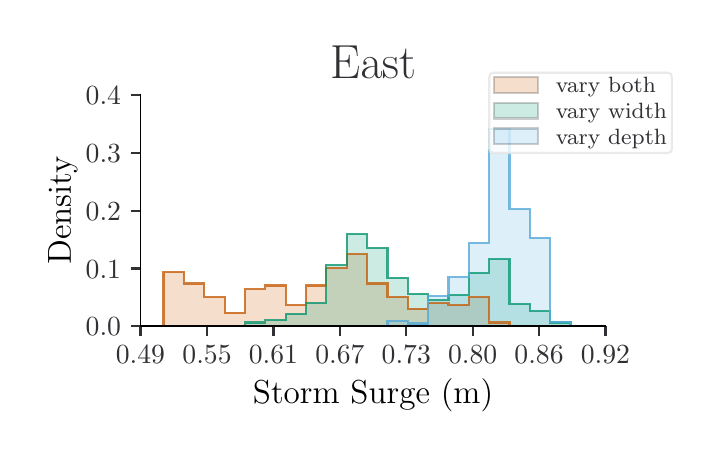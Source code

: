 \begingroup%
\makeatletter%
\begin{pgfpicture}%
\pgfpathrectangle{\pgfpointorigin}{\pgfqpoint{3.321in}{2.022in}}%
\pgfusepath{use as bounding box, clip}%
\begin{pgfscope}%
\pgfsetbuttcap%
\pgfsetmiterjoin%
\definecolor{currentfill}{rgb}{1.0,1.0,1.0}%
\pgfsetfillcolor{currentfill}%
\pgfsetlinewidth{0.0pt}%
\definecolor{currentstroke}{rgb}{1.0,1.0,1.0}%
\pgfsetstrokecolor{currentstroke}%
\pgfsetdash{}{0pt}%
\pgfpathmoveto{\pgfqpoint{0.0in}{0.0in}}%
\pgfpathlineto{\pgfqpoint{3.321in}{0.0in}}%
\pgfpathlineto{\pgfqpoint{3.321in}{2.022in}}%
\pgfpathlineto{\pgfqpoint{0.0in}{2.022in}}%
\pgfpathlineto{\pgfqpoint{0.0in}{0.0in}}%
\pgfpathclose%
\pgfusepath{fill}%
\end{pgfscope}%
\begin{pgfscope}%
\pgfsetbuttcap%
\pgfsetmiterjoin%
\definecolor{currentfill}{rgb}{1.0,1.0,1.0}%
\pgfsetfillcolor{currentfill}%
\pgfsetlinewidth{0.0pt}%
\definecolor{currentstroke}{rgb}{0.0,0.0,0.0}%
\pgfsetstrokecolor{currentstroke}%
\pgfsetstrokeopacity{0.0}%
\pgfsetdash{}{0pt}%
\pgfpathmoveto{\pgfqpoint{0.564in}{0.529in}}%
\pgfpathlineto{\pgfqpoint{2.889in}{0.529in}}%
\pgfpathlineto{\pgfqpoint{2.889in}{1.684in}}%
\pgfpathlineto{\pgfqpoint{0.564in}{1.684in}}%
\pgfpathlineto{\pgfqpoint{0.564in}{0.529in}}%
\pgfpathclose%
\pgfusepath{fill}%
\end{pgfscope}%
\begin{pgfscope}%
\pgfpathrectangle{\pgfqpoint{0.564in}{0.529in}}{\pgfqpoint{2.325in}{1.155in}}%
\pgfusepath{clip}%
\pgfsetbuttcap%
\pgfsetmiterjoin%
\definecolor{currentfill}{rgb}{0.835,0.369,0.0}%
\pgfsetfillcolor{currentfill}%
\pgfsetfillopacity{0.2}%
\pgfsetlinewidth{0.803pt}%
\definecolor{currentstroke}{rgb}{0.0,0.0,0.0}%
\pgfsetstrokecolor{currentstroke}%
\pgfsetstrokeopacity{0.2}%
\pgfsetdash{}{0pt}%
\pgfpathmoveto{\pgfqpoint{0.679in}{0.529in}}%
\pgfpathlineto{\pgfqpoint{0.679in}{0.801in}}%
\pgfpathlineto{\pgfqpoint{0.781in}{0.801in}}%
\pgfpathlineto{\pgfqpoint{0.781in}{0.743in}}%
\pgfpathlineto{\pgfqpoint{0.883in}{0.743in}}%
\pgfpathlineto{\pgfqpoint{0.883in}{0.675in}}%
\pgfpathlineto{\pgfqpoint{0.985in}{0.675in}}%
\pgfpathlineto{\pgfqpoint{0.985in}{0.597in}}%
\pgfpathlineto{\pgfqpoint{1.086in}{0.597in}}%
\pgfpathlineto{\pgfqpoint{1.086in}{0.714in}}%
\pgfpathlineto{\pgfqpoint{1.188in}{0.714in}}%
\pgfpathlineto{\pgfqpoint{1.188in}{0.733in}}%
\pgfpathlineto{\pgfqpoint{1.29in}{0.733in}}%
\pgfpathlineto{\pgfqpoint{1.29in}{0.636in}}%
\pgfpathlineto{\pgfqpoint{1.392in}{0.636in}}%
\pgfpathlineto{\pgfqpoint{1.392in}{0.733in}}%
\pgfpathlineto{\pgfqpoint{1.493in}{0.733in}}%
\pgfpathlineto{\pgfqpoint{1.493in}{0.821in}}%
\pgfpathlineto{\pgfqpoint{1.595in}{0.821in}}%
\pgfpathlineto{\pgfqpoint{1.595in}{0.889in}}%
\pgfpathlineto{\pgfqpoint{1.697in}{0.889in}}%
\pgfpathlineto{\pgfqpoint{1.697in}{0.743in}}%
\pgfpathlineto{\pgfqpoint{1.799in}{0.743in}}%
\pgfpathlineto{\pgfqpoint{1.799in}{0.675in}}%
\pgfpathlineto{\pgfqpoint{1.9in}{0.675in}}%
\pgfpathlineto{\pgfqpoint{1.9in}{0.617in}}%
\pgfpathlineto{\pgfqpoint{2.002in}{0.617in}}%
\pgfpathlineto{\pgfqpoint{2.002in}{0.646in}}%
\pgfpathlineto{\pgfqpoint{2.104in}{0.646in}}%
\pgfpathlineto{\pgfqpoint{2.104in}{0.636in}}%
\pgfpathlineto{\pgfqpoint{2.206in}{0.636in}}%
\pgfpathlineto{\pgfqpoint{2.206in}{0.675in}}%
\pgfpathlineto{\pgfqpoint{2.307in}{0.675in}}%
\pgfpathlineto{\pgfqpoint{2.307in}{0.548in}}%
\pgfpathlineto{\pgfqpoint{2.409in}{0.548in}}%
\pgfpathlineto{\pgfqpoint{2.409in}{0.529in}}%
\pgfpathlineto{\pgfqpoint{2.511in}{0.529in}}%
\pgfpathlineto{\pgfqpoint{2.511in}{0.529in}}%
\pgfpathlineto{\pgfqpoint{2.613in}{0.529in}}%
\pgfpathlineto{\pgfqpoint{2.613in}{0.529in}}%
\pgfpathlineto{\pgfqpoint{2.714in}{0.529in}}%
\pgfpathlineto{\pgfqpoint{2.714in}{0.529in}}%
\pgfpathlineto{\pgfqpoint{2.613in}{0.529in}}%
\pgfpathlineto{\pgfqpoint{2.613in}{0.529in}}%
\pgfpathlineto{\pgfqpoint{2.511in}{0.529in}}%
\pgfpathlineto{\pgfqpoint{2.511in}{0.529in}}%
\pgfpathlineto{\pgfqpoint{2.409in}{0.529in}}%
\pgfpathlineto{\pgfqpoint{2.409in}{0.529in}}%
\pgfpathlineto{\pgfqpoint{2.307in}{0.529in}}%
\pgfpathlineto{\pgfqpoint{2.307in}{0.529in}}%
\pgfpathlineto{\pgfqpoint{2.206in}{0.529in}}%
\pgfpathlineto{\pgfqpoint{2.206in}{0.529in}}%
\pgfpathlineto{\pgfqpoint{2.104in}{0.529in}}%
\pgfpathlineto{\pgfqpoint{2.104in}{0.529in}}%
\pgfpathlineto{\pgfqpoint{2.002in}{0.529in}}%
\pgfpathlineto{\pgfqpoint{2.002in}{0.529in}}%
\pgfpathlineto{\pgfqpoint{1.9in}{0.529in}}%
\pgfpathlineto{\pgfqpoint{1.9in}{0.529in}}%
\pgfpathlineto{\pgfqpoint{1.799in}{0.529in}}%
\pgfpathlineto{\pgfqpoint{1.799in}{0.529in}}%
\pgfpathlineto{\pgfqpoint{1.697in}{0.529in}}%
\pgfpathlineto{\pgfqpoint{1.697in}{0.529in}}%
\pgfpathlineto{\pgfqpoint{1.595in}{0.529in}}%
\pgfpathlineto{\pgfqpoint{1.595in}{0.529in}}%
\pgfpathlineto{\pgfqpoint{1.493in}{0.529in}}%
\pgfpathlineto{\pgfqpoint{1.493in}{0.529in}}%
\pgfpathlineto{\pgfqpoint{1.392in}{0.529in}}%
\pgfpathlineto{\pgfqpoint{1.392in}{0.529in}}%
\pgfpathlineto{\pgfqpoint{1.29in}{0.529in}}%
\pgfpathlineto{\pgfqpoint{1.29in}{0.529in}}%
\pgfpathlineto{\pgfqpoint{1.188in}{0.529in}}%
\pgfpathlineto{\pgfqpoint{1.188in}{0.529in}}%
\pgfpathlineto{\pgfqpoint{1.086in}{0.529in}}%
\pgfpathlineto{\pgfqpoint{1.086in}{0.529in}}%
\pgfpathlineto{\pgfqpoint{0.985in}{0.529in}}%
\pgfpathlineto{\pgfqpoint{0.985in}{0.529in}}%
\pgfpathlineto{\pgfqpoint{0.883in}{0.529in}}%
\pgfpathlineto{\pgfqpoint{0.883in}{0.529in}}%
\pgfpathlineto{\pgfqpoint{0.781in}{0.529in}}%
\pgfpathlineto{\pgfqpoint{0.781in}{0.529in}}%
\pgfpathlineto{\pgfqpoint{0.679in}{0.529in}}%
\pgfpathclose%
\pgfusepath{stroke,fill}%
\end{pgfscope}%
\begin{pgfscope}%
\pgfpathrectangle{\pgfqpoint{0.564in}{0.529in}}{\pgfqpoint{2.325in}{1.155in}}%
\pgfusepath{clip}%
\pgfsetbuttcap%
\pgfsetmiterjoin%
\definecolor{currentfill}{rgb}{0.0,0.62,0.451}%
\pgfsetfillcolor{currentfill}%
\pgfsetfillopacity{0.2}%
\pgfsetlinewidth{0.803pt}%
\definecolor{currentstroke}{rgb}{0.0,0.0,0.0}%
\pgfsetstrokecolor{currentstroke}%
\pgfsetstrokeopacity{0.2}%
\pgfsetdash{}{0pt}%
\pgfpathmoveto{\pgfqpoint{0.679in}{0.529in}}%
\pgfpathlineto{\pgfqpoint{0.679in}{0.529in}}%
\pgfpathlineto{\pgfqpoint{0.781in}{0.529in}}%
\pgfpathlineto{\pgfqpoint{0.781in}{0.529in}}%
\pgfpathlineto{\pgfqpoint{0.883in}{0.529in}}%
\pgfpathlineto{\pgfqpoint{0.883in}{0.529in}}%
\pgfpathlineto{\pgfqpoint{0.985in}{0.529in}}%
\pgfpathlineto{\pgfqpoint{0.985in}{0.529in}}%
\pgfpathlineto{\pgfqpoint{1.086in}{0.529in}}%
\pgfpathlineto{\pgfqpoint{1.086in}{0.548in}}%
\pgfpathlineto{\pgfqpoint{1.188in}{0.548in}}%
\pgfpathlineto{\pgfqpoint{1.188in}{0.56in}}%
\pgfpathlineto{\pgfqpoint{1.29in}{0.56in}}%
\pgfpathlineto{\pgfqpoint{1.29in}{0.591in}}%
\pgfpathlineto{\pgfqpoint{1.392in}{0.591in}}%
\pgfpathlineto{\pgfqpoint{1.392in}{0.647in}}%
\pgfpathlineto{\pgfqpoint{1.493in}{0.647in}}%
\pgfpathlineto{\pgfqpoint{1.493in}{0.834in}}%
\pgfpathlineto{\pgfqpoint{1.595in}{0.834in}}%
\pgfpathlineto{\pgfqpoint{1.595in}{0.99in}}%
\pgfpathlineto{\pgfqpoint{1.697in}{0.99in}}%
\pgfpathlineto{\pgfqpoint{1.697in}{0.921in}}%
\pgfpathlineto{\pgfqpoint{1.799in}{0.921in}}%
\pgfpathlineto{\pgfqpoint{1.799in}{0.772in}}%
\pgfpathlineto{\pgfqpoint{1.9in}{0.772in}}%
\pgfpathlineto{\pgfqpoint{1.9in}{0.691in}}%
\pgfpathlineto{\pgfqpoint{2.002in}{0.691in}}%
\pgfpathlineto{\pgfqpoint{2.002in}{0.66in}}%
\pgfpathlineto{\pgfqpoint{2.104in}{0.66in}}%
\pgfpathlineto{\pgfqpoint{2.104in}{0.685in}}%
\pgfpathlineto{\pgfqpoint{2.206in}{0.685in}}%
\pgfpathlineto{\pgfqpoint{2.206in}{0.797in}}%
\pgfpathlineto{\pgfqpoint{2.307in}{0.797in}}%
\pgfpathlineto{\pgfqpoint{2.307in}{0.865in}}%
\pgfpathlineto{\pgfqpoint{2.409in}{0.865in}}%
\pgfpathlineto{\pgfqpoint{2.409in}{0.641in}}%
\pgfpathlineto{\pgfqpoint{2.511in}{0.641in}}%
\pgfpathlineto{\pgfqpoint{2.511in}{0.604in}}%
\pgfpathlineto{\pgfqpoint{2.613in}{0.604in}}%
\pgfpathlineto{\pgfqpoint{2.613in}{0.548in}}%
\pgfpathlineto{\pgfqpoint{2.714in}{0.548in}}%
\pgfpathlineto{\pgfqpoint{2.714in}{0.529in}}%
\pgfpathlineto{\pgfqpoint{2.613in}{0.529in}}%
\pgfpathlineto{\pgfqpoint{2.613in}{0.529in}}%
\pgfpathlineto{\pgfqpoint{2.511in}{0.529in}}%
\pgfpathlineto{\pgfqpoint{2.511in}{0.529in}}%
\pgfpathlineto{\pgfqpoint{2.409in}{0.529in}}%
\pgfpathlineto{\pgfqpoint{2.409in}{0.529in}}%
\pgfpathlineto{\pgfqpoint{2.307in}{0.529in}}%
\pgfpathlineto{\pgfqpoint{2.307in}{0.529in}}%
\pgfpathlineto{\pgfqpoint{2.206in}{0.529in}}%
\pgfpathlineto{\pgfqpoint{2.206in}{0.529in}}%
\pgfpathlineto{\pgfqpoint{2.104in}{0.529in}}%
\pgfpathlineto{\pgfqpoint{2.104in}{0.529in}}%
\pgfpathlineto{\pgfqpoint{2.002in}{0.529in}}%
\pgfpathlineto{\pgfqpoint{2.002in}{0.529in}}%
\pgfpathlineto{\pgfqpoint{1.9in}{0.529in}}%
\pgfpathlineto{\pgfqpoint{1.9in}{0.529in}}%
\pgfpathlineto{\pgfqpoint{1.799in}{0.529in}}%
\pgfpathlineto{\pgfqpoint{1.799in}{0.529in}}%
\pgfpathlineto{\pgfqpoint{1.697in}{0.529in}}%
\pgfpathlineto{\pgfqpoint{1.697in}{0.529in}}%
\pgfpathlineto{\pgfqpoint{1.595in}{0.529in}}%
\pgfpathlineto{\pgfqpoint{1.595in}{0.529in}}%
\pgfpathlineto{\pgfqpoint{1.493in}{0.529in}}%
\pgfpathlineto{\pgfqpoint{1.493in}{0.529in}}%
\pgfpathlineto{\pgfqpoint{1.392in}{0.529in}}%
\pgfpathlineto{\pgfqpoint{1.392in}{0.529in}}%
\pgfpathlineto{\pgfqpoint{1.29in}{0.529in}}%
\pgfpathlineto{\pgfqpoint{1.29in}{0.529in}}%
\pgfpathlineto{\pgfqpoint{1.188in}{0.529in}}%
\pgfpathlineto{\pgfqpoint{1.188in}{0.529in}}%
\pgfpathlineto{\pgfqpoint{1.086in}{0.529in}}%
\pgfpathlineto{\pgfqpoint{1.086in}{0.529in}}%
\pgfpathlineto{\pgfqpoint{0.985in}{0.529in}}%
\pgfpathlineto{\pgfqpoint{0.985in}{0.529in}}%
\pgfpathlineto{\pgfqpoint{0.883in}{0.529in}}%
\pgfpathlineto{\pgfqpoint{0.883in}{0.529in}}%
\pgfpathlineto{\pgfqpoint{0.781in}{0.529in}}%
\pgfpathlineto{\pgfqpoint{0.781in}{0.529in}}%
\pgfpathlineto{\pgfqpoint{0.679in}{0.529in}}%
\pgfpathclose%
\pgfusepath{stroke,fill}%
\end{pgfscope}%
\begin{pgfscope}%
\pgfpathrectangle{\pgfqpoint{0.564in}{0.529in}}{\pgfqpoint{2.325in}{1.155in}}%
\pgfusepath{clip}%
\pgfsetbuttcap%
\pgfsetmiterjoin%
\definecolor{currentfill}{rgb}{0.337,0.706,0.914}%
\pgfsetfillcolor{currentfill}%
\pgfsetfillopacity{0.2}%
\pgfsetlinewidth{0.803pt}%
\definecolor{currentstroke}{rgb}{0.0,0.0,0.0}%
\pgfsetstrokecolor{currentstroke}%
\pgfsetstrokeopacity{0.2}%
\pgfsetdash{}{0pt}%
\pgfpathmoveto{\pgfqpoint{0.679in}{0.529in}}%
\pgfpathlineto{\pgfqpoint{0.679in}{0.529in}}%
\pgfpathlineto{\pgfqpoint{0.781in}{0.529in}}%
\pgfpathlineto{\pgfqpoint{0.781in}{0.529in}}%
\pgfpathlineto{\pgfqpoint{0.883in}{0.529in}}%
\pgfpathlineto{\pgfqpoint{0.883in}{0.529in}}%
\pgfpathlineto{\pgfqpoint{0.985in}{0.529in}}%
\pgfpathlineto{\pgfqpoint{0.985in}{0.529in}}%
\pgfpathlineto{\pgfqpoint{1.086in}{0.529in}}%
\pgfpathlineto{\pgfqpoint{1.086in}{0.529in}}%
\pgfpathlineto{\pgfqpoint{1.188in}{0.529in}}%
\pgfpathlineto{\pgfqpoint{1.188in}{0.529in}}%
\pgfpathlineto{\pgfqpoint{1.29in}{0.529in}}%
\pgfpathlineto{\pgfqpoint{1.29in}{0.529in}}%
\pgfpathlineto{\pgfqpoint{1.392in}{0.529in}}%
\pgfpathlineto{\pgfqpoint{1.392in}{0.529in}}%
\pgfpathlineto{\pgfqpoint{1.493in}{0.529in}}%
\pgfpathlineto{\pgfqpoint{1.493in}{0.529in}}%
\pgfpathlineto{\pgfqpoint{1.595in}{0.529in}}%
\pgfpathlineto{\pgfqpoint{1.595in}{0.529in}}%
\pgfpathlineto{\pgfqpoint{1.697in}{0.529in}}%
\pgfpathlineto{\pgfqpoint{1.697in}{0.529in}}%
\pgfpathlineto{\pgfqpoint{1.799in}{0.529in}}%
\pgfpathlineto{\pgfqpoint{1.799in}{0.556in}}%
\pgfpathlineto{\pgfqpoint{1.9in}{0.556in}}%
\pgfpathlineto{\pgfqpoint{1.9in}{0.543in}}%
\pgfpathlineto{\pgfqpoint{2.002in}{0.543in}}%
\pgfpathlineto{\pgfqpoint{2.002in}{0.679in}}%
\pgfpathlineto{\pgfqpoint{2.104in}{0.679in}}%
\pgfpathlineto{\pgfqpoint{2.104in}{0.774in}}%
\pgfpathlineto{\pgfqpoint{2.206in}{0.774in}}%
\pgfpathlineto{\pgfqpoint{2.206in}{0.944in}}%
\pgfpathlineto{\pgfqpoint{2.307in}{0.944in}}%
\pgfpathlineto{\pgfqpoint{2.307in}{1.517in}}%
\pgfpathlineto{\pgfqpoint{2.409in}{1.517in}}%
\pgfpathlineto{\pgfqpoint{2.409in}{1.115in}}%
\pgfpathlineto{\pgfqpoint{2.511in}{1.115in}}%
\pgfpathlineto{\pgfqpoint{2.511in}{0.972in}}%
\pgfpathlineto{\pgfqpoint{2.613in}{0.972in}}%
\pgfpathlineto{\pgfqpoint{2.613in}{0.549in}}%
\pgfpathlineto{\pgfqpoint{2.714in}{0.549in}}%
\pgfpathlineto{\pgfqpoint{2.714in}{0.529in}}%
\pgfpathlineto{\pgfqpoint{2.613in}{0.529in}}%
\pgfpathlineto{\pgfqpoint{2.613in}{0.529in}}%
\pgfpathlineto{\pgfqpoint{2.511in}{0.529in}}%
\pgfpathlineto{\pgfqpoint{2.511in}{0.529in}}%
\pgfpathlineto{\pgfqpoint{2.409in}{0.529in}}%
\pgfpathlineto{\pgfqpoint{2.409in}{0.529in}}%
\pgfpathlineto{\pgfqpoint{2.307in}{0.529in}}%
\pgfpathlineto{\pgfqpoint{2.307in}{0.529in}}%
\pgfpathlineto{\pgfqpoint{2.206in}{0.529in}}%
\pgfpathlineto{\pgfqpoint{2.206in}{0.529in}}%
\pgfpathlineto{\pgfqpoint{2.104in}{0.529in}}%
\pgfpathlineto{\pgfqpoint{2.104in}{0.529in}}%
\pgfpathlineto{\pgfqpoint{2.002in}{0.529in}}%
\pgfpathlineto{\pgfqpoint{2.002in}{0.529in}}%
\pgfpathlineto{\pgfqpoint{1.9in}{0.529in}}%
\pgfpathlineto{\pgfqpoint{1.9in}{0.529in}}%
\pgfpathlineto{\pgfqpoint{1.799in}{0.529in}}%
\pgfpathlineto{\pgfqpoint{1.799in}{0.529in}}%
\pgfpathlineto{\pgfqpoint{1.697in}{0.529in}}%
\pgfpathlineto{\pgfqpoint{1.697in}{0.529in}}%
\pgfpathlineto{\pgfqpoint{1.595in}{0.529in}}%
\pgfpathlineto{\pgfqpoint{1.595in}{0.529in}}%
\pgfpathlineto{\pgfqpoint{1.493in}{0.529in}}%
\pgfpathlineto{\pgfqpoint{1.493in}{0.529in}}%
\pgfpathlineto{\pgfqpoint{1.392in}{0.529in}}%
\pgfpathlineto{\pgfqpoint{1.392in}{0.529in}}%
\pgfpathlineto{\pgfqpoint{1.29in}{0.529in}}%
\pgfpathlineto{\pgfqpoint{1.29in}{0.529in}}%
\pgfpathlineto{\pgfqpoint{1.188in}{0.529in}}%
\pgfpathlineto{\pgfqpoint{1.188in}{0.529in}}%
\pgfpathlineto{\pgfqpoint{1.086in}{0.529in}}%
\pgfpathlineto{\pgfqpoint{1.086in}{0.529in}}%
\pgfpathlineto{\pgfqpoint{0.985in}{0.529in}}%
\pgfpathlineto{\pgfqpoint{0.985in}{0.529in}}%
\pgfpathlineto{\pgfqpoint{0.883in}{0.529in}}%
\pgfpathlineto{\pgfqpoint{0.883in}{0.529in}}%
\pgfpathlineto{\pgfqpoint{0.781in}{0.529in}}%
\pgfpathlineto{\pgfqpoint{0.781in}{0.529in}}%
\pgfpathlineto{\pgfqpoint{0.679in}{0.529in}}%
\pgfpathclose%
\pgfusepath{stroke,fill}%
\end{pgfscope}%
\begin{pgfscope}%
\pgfsetbuttcap%
\pgfsetroundjoin%
\definecolor{currentfill}{rgb}{0.196,0.188,0.204}%
\pgfsetfillcolor{currentfill}%
\pgfsetlinewidth{0.803pt}%
\definecolor{currentstroke}{rgb}{0.196,0.188,0.204}%
\pgfsetstrokecolor{currentstroke}%
\pgfsetdash{}{0pt}%
\pgfsys@defobject{currentmarker}{\pgfqpoint{0.0in}{-0.049in}}{\pgfqpoint{0.0in}{0.0in}}{%
\pgfpathmoveto{\pgfqpoint{0.0in}{0.0in}}%
\pgfpathlineto{\pgfqpoint{0.0in}{-0.049in}}%
\pgfusepath{stroke,fill}%
}%
\begin{pgfscope}%
\pgfsys@transformshift{0.564in}{0.529in}%
\pgfsys@useobject{currentmarker}{}%
\end{pgfscope}%
\end{pgfscope}%
\begin{pgfscope}%
\definecolor{textcolor}{rgb}{0.196,0.188,0.204}%
\pgfsetstrokecolor{textcolor}%
\pgfsetfillcolor{textcolor}%
\pgftext[x=0.564in,y=0.432in,,top]{\color{textcolor}\rmfamily\fontsize{10.0}{12.0}\selectfont 0.49}%
\end{pgfscope}%
\begin{pgfscope}%
\pgfsetbuttcap%
\pgfsetroundjoin%
\definecolor{currentfill}{rgb}{0.196,0.188,0.204}%
\pgfsetfillcolor{currentfill}%
\pgfsetlinewidth{0.803pt}%
\definecolor{currentstroke}{rgb}{0.196,0.188,0.204}%
\pgfsetstrokecolor{currentstroke}%
\pgfsetdash{}{0pt}%
\pgfsys@defobject{currentmarker}{\pgfqpoint{0.0in}{-0.049in}}{\pgfqpoint{0.0in}{0.0in}}{%
\pgfpathmoveto{\pgfqpoint{0.0in}{0.0in}}%
\pgfpathlineto{\pgfqpoint{0.0in}{-0.049in}}%
\pgfusepath{stroke,fill}%
}%
\begin{pgfscope}%
\pgfsys@transformshift{0.897in}{0.529in}%
\pgfsys@useobject{currentmarker}{}%
\end{pgfscope}%
\end{pgfscope}%
\begin{pgfscope}%
\definecolor{textcolor}{rgb}{0.196,0.188,0.204}%
\pgfsetstrokecolor{textcolor}%
\pgfsetfillcolor{textcolor}%
\pgftext[x=0.897in,y=0.432in,,top]{\color{textcolor}\rmfamily\fontsize{10.0}{12.0}\selectfont 0.55}%
\end{pgfscope}%
\begin{pgfscope}%
\pgfsetbuttcap%
\pgfsetroundjoin%
\definecolor{currentfill}{rgb}{0.196,0.188,0.204}%
\pgfsetfillcolor{currentfill}%
\pgfsetlinewidth{0.803pt}%
\definecolor{currentstroke}{rgb}{0.196,0.188,0.204}%
\pgfsetstrokecolor{currentstroke}%
\pgfsetdash{}{0pt}%
\pgfsys@defobject{currentmarker}{\pgfqpoint{0.0in}{-0.049in}}{\pgfqpoint{0.0in}{0.0in}}{%
\pgfpathmoveto{\pgfqpoint{0.0in}{0.0in}}%
\pgfpathlineto{\pgfqpoint{0.0in}{-0.049in}}%
\pgfusepath{stroke,fill}%
}%
\begin{pgfscope}%
\pgfsys@transformshift{1.229in}{0.529in}%
\pgfsys@useobject{currentmarker}{}%
\end{pgfscope}%
\end{pgfscope}%
\begin{pgfscope}%
\definecolor{textcolor}{rgb}{0.196,0.188,0.204}%
\pgfsetstrokecolor{textcolor}%
\pgfsetfillcolor{textcolor}%
\pgftext[x=1.229in,y=0.432in,,top]{\color{textcolor}\rmfamily\fontsize{10.0}{12.0}\selectfont 0.61}%
\end{pgfscope}%
\begin{pgfscope}%
\pgfsetbuttcap%
\pgfsetroundjoin%
\definecolor{currentfill}{rgb}{0.196,0.188,0.204}%
\pgfsetfillcolor{currentfill}%
\pgfsetlinewidth{0.803pt}%
\definecolor{currentstroke}{rgb}{0.196,0.188,0.204}%
\pgfsetstrokecolor{currentstroke}%
\pgfsetdash{}{0pt}%
\pgfsys@defobject{currentmarker}{\pgfqpoint{0.0in}{-0.049in}}{\pgfqpoint{0.0in}{0.0in}}{%
\pgfpathmoveto{\pgfqpoint{0.0in}{0.0in}}%
\pgfpathlineto{\pgfqpoint{0.0in}{-0.049in}}%
\pgfusepath{stroke,fill}%
}%
\begin{pgfscope}%
\pgfsys@transformshift{1.561in}{0.529in}%
\pgfsys@useobject{currentmarker}{}%
\end{pgfscope}%
\end{pgfscope}%
\begin{pgfscope}%
\definecolor{textcolor}{rgb}{0.196,0.188,0.204}%
\pgfsetstrokecolor{textcolor}%
\pgfsetfillcolor{textcolor}%
\pgftext[x=1.561in,y=0.432in,,top]{\color{textcolor}\rmfamily\fontsize{10.0}{12.0}\selectfont 0.67}%
\end{pgfscope}%
\begin{pgfscope}%
\pgfsetbuttcap%
\pgfsetroundjoin%
\definecolor{currentfill}{rgb}{0.196,0.188,0.204}%
\pgfsetfillcolor{currentfill}%
\pgfsetlinewidth{0.803pt}%
\definecolor{currentstroke}{rgb}{0.196,0.188,0.204}%
\pgfsetstrokecolor{currentstroke}%
\pgfsetdash{}{0pt}%
\pgfsys@defobject{currentmarker}{\pgfqpoint{0.0in}{-0.049in}}{\pgfqpoint{0.0in}{0.0in}}{%
\pgfpathmoveto{\pgfqpoint{0.0in}{0.0in}}%
\pgfpathlineto{\pgfqpoint{0.0in}{-0.049in}}%
\pgfusepath{stroke,fill}%
}%
\begin{pgfscope}%
\pgfsys@transformshift{1.893in}{0.529in}%
\pgfsys@useobject{currentmarker}{}%
\end{pgfscope}%
\end{pgfscope}%
\begin{pgfscope}%
\definecolor{textcolor}{rgb}{0.196,0.188,0.204}%
\pgfsetstrokecolor{textcolor}%
\pgfsetfillcolor{textcolor}%
\pgftext[x=1.893in,y=0.432in,,top]{\color{textcolor}\rmfamily\fontsize{10.0}{12.0}\selectfont 0.73}%
\end{pgfscope}%
\begin{pgfscope}%
\pgfsetbuttcap%
\pgfsetroundjoin%
\definecolor{currentfill}{rgb}{0.196,0.188,0.204}%
\pgfsetfillcolor{currentfill}%
\pgfsetlinewidth{0.803pt}%
\definecolor{currentstroke}{rgb}{0.196,0.188,0.204}%
\pgfsetstrokecolor{currentstroke}%
\pgfsetdash{}{0pt}%
\pgfsys@defobject{currentmarker}{\pgfqpoint{0.0in}{-0.049in}}{\pgfqpoint{0.0in}{0.0in}}{%
\pgfpathmoveto{\pgfqpoint{0.0in}{0.0in}}%
\pgfpathlineto{\pgfqpoint{0.0in}{-0.049in}}%
\pgfusepath{stroke,fill}%
}%
\begin{pgfscope}%
\pgfsys@transformshift{2.225in}{0.529in}%
\pgfsys@useobject{currentmarker}{}%
\end{pgfscope}%
\end{pgfscope}%
\begin{pgfscope}%
\definecolor{textcolor}{rgb}{0.196,0.188,0.204}%
\pgfsetstrokecolor{textcolor}%
\pgfsetfillcolor{textcolor}%
\pgftext[x=2.225in,y=0.432in,,top]{\color{textcolor}\rmfamily\fontsize{10.0}{12.0}\selectfont 0.80}%
\end{pgfscope}%
\begin{pgfscope}%
\pgfsetbuttcap%
\pgfsetroundjoin%
\definecolor{currentfill}{rgb}{0.196,0.188,0.204}%
\pgfsetfillcolor{currentfill}%
\pgfsetlinewidth{0.803pt}%
\definecolor{currentstroke}{rgb}{0.196,0.188,0.204}%
\pgfsetstrokecolor{currentstroke}%
\pgfsetdash{}{0pt}%
\pgfsys@defobject{currentmarker}{\pgfqpoint{0.0in}{-0.049in}}{\pgfqpoint{0.0in}{0.0in}}{%
\pgfpathmoveto{\pgfqpoint{0.0in}{0.0in}}%
\pgfpathlineto{\pgfqpoint{0.0in}{-0.049in}}%
\pgfusepath{stroke,fill}%
}%
\begin{pgfscope}%
\pgfsys@transformshift{2.557in}{0.529in}%
\pgfsys@useobject{currentmarker}{}%
\end{pgfscope}%
\end{pgfscope}%
\begin{pgfscope}%
\definecolor{textcolor}{rgb}{0.196,0.188,0.204}%
\pgfsetstrokecolor{textcolor}%
\pgfsetfillcolor{textcolor}%
\pgftext[x=2.557in,y=0.432in,,top]{\color{textcolor}\rmfamily\fontsize{10.0}{12.0}\selectfont 0.86}%
\end{pgfscope}%
\begin{pgfscope}%
\pgfsetbuttcap%
\pgfsetroundjoin%
\definecolor{currentfill}{rgb}{0.196,0.188,0.204}%
\pgfsetfillcolor{currentfill}%
\pgfsetlinewidth{0.803pt}%
\definecolor{currentstroke}{rgb}{0.196,0.188,0.204}%
\pgfsetstrokecolor{currentstroke}%
\pgfsetdash{}{0pt}%
\pgfsys@defobject{currentmarker}{\pgfqpoint{0.0in}{-0.049in}}{\pgfqpoint{0.0in}{0.0in}}{%
\pgfpathmoveto{\pgfqpoint{0.0in}{0.0in}}%
\pgfpathlineto{\pgfqpoint{0.0in}{-0.049in}}%
\pgfusepath{stroke,fill}%
}%
\begin{pgfscope}%
\pgfsys@transformshift{2.889in}{0.529in}%
\pgfsys@useobject{currentmarker}{}%
\end{pgfscope}%
\end{pgfscope}%
\begin{pgfscope}%
\definecolor{textcolor}{rgb}{0.196,0.188,0.204}%
\pgfsetstrokecolor{textcolor}%
\pgfsetfillcolor{textcolor}%
\pgftext[x=2.889in,y=0.432in,,top]{\color{textcolor}\rmfamily\fontsize{10.0}{12.0}\selectfont 0.92}%
\end{pgfscope}%
\begin{pgfscope}%
\definecolor{textcolor}{rgb}{0.0,0.0,0.0}%
\pgfsetstrokecolor{textcolor}%
\pgfsetfillcolor{textcolor}%
\pgftext[x=1.727in,y=0.267in,,top]{\color{textcolor}\rmfamily\fontsize{12.0}{14.4}\selectfont Storm Surge (m)}%
\end{pgfscope}%
\begin{pgfscope}%
\pgfsetbuttcap%
\pgfsetroundjoin%
\definecolor{currentfill}{rgb}{0.196,0.188,0.204}%
\pgfsetfillcolor{currentfill}%
\pgfsetlinewidth{0.803pt}%
\definecolor{currentstroke}{rgb}{0.196,0.188,0.204}%
\pgfsetstrokecolor{currentstroke}%
\pgfsetdash{}{0pt}%
\pgfsys@defobject{currentmarker}{\pgfqpoint{-0.049in}{0.0in}}{\pgfqpoint{-0.0in}{0.0in}}{%
\pgfpathmoveto{\pgfqpoint{-0.0in}{0.0in}}%
\pgfpathlineto{\pgfqpoint{-0.049in}{0.0in}}%
\pgfusepath{stroke,fill}%
}%
\begin{pgfscope}%
\pgfsys@transformshift{0.564in}{0.529in}%
\pgfsys@useobject{currentmarker}{}%
\end{pgfscope}%
\end{pgfscope}%
\begin{pgfscope}%
\definecolor{textcolor}{rgb}{0.196,0.188,0.204}%
\pgfsetstrokecolor{textcolor}%
\pgfsetfillcolor{textcolor}%
\pgftext[x=0.29in, y=0.481in, left, base]{\color{textcolor}\rmfamily\fontsize{10.0}{12.0}\selectfont \(\displaystyle {0.0}\)}%
\end{pgfscope}%
\begin{pgfscope}%
\pgfsetbuttcap%
\pgfsetroundjoin%
\definecolor{currentfill}{rgb}{0.196,0.188,0.204}%
\pgfsetfillcolor{currentfill}%
\pgfsetlinewidth{0.803pt}%
\definecolor{currentstroke}{rgb}{0.196,0.188,0.204}%
\pgfsetstrokecolor{currentstroke}%
\pgfsetdash{}{0pt}%
\pgfsys@defobject{currentmarker}{\pgfqpoint{-0.049in}{0.0in}}{\pgfqpoint{-0.0in}{0.0in}}{%
\pgfpathmoveto{\pgfqpoint{-0.0in}{0.0in}}%
\pgfpathlineto{\pgfqpoint{-0.049in}{0.0in}}%
\pgfusepath{stroke,fill}%
}%
\begin{pgfscope}%
\pgfsys@transformshift{0.564in}{0.818in}%
\pgfsys@useobject{currentmarker}{}%
\end{pgfscope}%
\end{pgfscope}%
\begin{pgfscope}%
\definecolor{textcolor}{rgb}{0.196,0.188,0.204}%
\pgfsetstrokecolor{textcolor}%
\pgfsetfillcolor{textcolor}%
\pgftext[x=0.29in, y=0.77in, left, base]{\color{textcolor}\rmfamily\fontsize{10.0}{12.0}\selectfont \(\displaystyle {0.1}\)}%
\end{pgfscope}%
\begin{pgfscope}%
\pgfsetbuttcap%
\pgfsetroundjoin%
\definecolor{currentfill}{rgb}{0.196,0.188,0.204}%
\pgfsetfillcolor{currentfill}%
\pgfsetlinewidth{0.803pt}%
\definecolor{currentstroke}{rgb}{0.196,0.188,0.204}%
\pgfsetstrokecolor{currentstroke}%
\pgfsetdash{}{0pt}%
\pgfsys@defobject{currentmarker}{\pgfqpoint{-0.049in}{0.0in}}{\pgfqpoint{-0.0in}{0.0in}}{%
\pgfpathmoveto{\pgfqpoint{-0.0in}{0.0in}}%
\pgfpathlineto{\pgfqpoint{-0.049in}{0.0in}}%
\pgfusepath{stroke,fill}%
}%
\begin{pgfscope}%
\pgfsys@transformshift{0.564in}{1.107in}%
\pgfsys@useobject{currentmarker}{}%
\end{pgfscope}%
\end{pgfscope}%
\begin{pgfscope}%
\definecolor{textcolor}{rgb}{0.196,0.188,0.204}%
\pgfsetstrokecolor{textcolor}%
\pgfsetfillcolor{textcolor}%
\pgftext[x=0.29in, y=1.058in, left, base]{\color{textcolor}\rmfamily\fontsize{10.0}{12.0}\selectfont \(\displaystyle {0.2}\)}%
\end{pgfscope}%
\begin{pgfscope}%
\pgfsetbuttcap%
\pgfsetroundjoin%
\definecolor{currentfill}{rgb}{0.196,0.188,0.204}%
\pgfsetfillcolor{currentfill}%
\pgfsetlinewidth{0.803pt}%
\definecolor{currentstroke}{rgb}{0.196,0.188,0.204}%
\pgfsetstrokecolor{currentstroke}%
\pgfsetdash{}{0pt}%
\pgfsys@defobject{currentmarker}{\pgfqpoint{-0.049in}{0.0in}}{\pgfqpoint{-0.0in}{0.0in}}{%
\pgfpathmoveto{\pgfqpoint{-0.0in}{0.0in}}%
\pgfpathlineto{\pgfqpoint{-0.049in}{0.0in}}%
\pgfusepath{stroke,fill}%
}%
\begin{pgfscope}%
\pgfsys@transformshift{0.564in}{1.395in}%
\pgfsys@useobject{currentmarker}{}%
\end{pgfscope}%
\end{pgfscope}%
\begin{pgfscope}%
\definecolor{textcolor}{rgb}{0.196,0.188,0.204}%
\pgfsetstrokecolor{textcolor}%
\pgfsetfillcolor{textcolor}%
\pgftext[x=0.29in, y=1.347in, left, base]{\color{textcolor}\rmfamily\fontsize{10.0}{12.0}\selectfont \(\displaystyle {0.3}\)}%
\end{pgfscope}%
\begin{pgfscope}%
\pgfsetbuttcap%
\pgfsetroundjoin%
\definecolor{currentfill}{rgb}{0.196,0.188,0.204}%
\pgfsetfillcolor{currentfill}%
\pgfsetlinewidth{0.803pt}%
\definecolor{currentstroke}{rgb}{0.196,0.188,0.204}%
\pgfsetstrokecolor{currentstroke}%
\pgfsetdash{}{0pt}%
\pgfsys@defobject{currentmarker}{\pgfqpoint{-0.049in}{0.0in}}{\pgfqpoint{-0.0in}{0.0in}}{%
\pgfpathmoveto{\pgfqpoint{-0.0in}{0.0in}}%
\pgfpathlineto{\pgfqpoint{-0.049in}{0.0in}}%
\pgfusepath{stroke,fill}%
}%
\begin{pgfscope}%
\pgfsys@transformshift{0.564in}{1.684in}%
\pgfsys@useobject{currentmarker}{}%
\end{pgfscope}%
\end{pgfscope}%
\begin{pgfscope}%
\definecolor{textcolor}{rgb}{0.196,0.188,0.204}%
\pgfsetstrokecolor{textcolor}%
\pgfsetfillcolor{textcolor}%
\pgftext[x=0.29in, y=1.636in, left, base]{\color{textcolor}\rmfamily\fontsize{10.0}{12.0}\selectfont \(\displaystyle {0.4}\)}%
\end{pgfscope}%
\begin{pgfscope}%
\definecolor{textcolor}{rgb}{0.0,0.0,0.0}%
\pgfsetstrokecolor{textcolor}%
\pgfsetfillcolor{textcolor}%
\pgftext[x=0.248in,y=1.107in,,bottom,rotate=90.0]{\color{textcolor}\rmfamily\fontsize{12.0}{14.4}\selectfont Density}%
\end{pgfscope}%
\begin{pgfscope}%
\pgfpathrectangle{\pgfqpoint{0.564in}{0.529in}}{\pgfqpoint{2.325in}{1.155in}}%
\pgfusepath{clip}%
\pgfsetbuttcap%
\pgfsetmiterjoin%
\pgfsetlinewidth{0.803pt}%
\definecolor{currentstroke}{rgb}{0.835,0.369,0.0}%
\pgfsetstrokecolor{currentstroke}%
\pgfsetstrokeopacity{0.7}%
\pgfsetdash{}{0pt}%
\pgfpathmoveto{\pgfqpoint{0.679in}{0.529in}}%
\pgfpathlineto{\pgfqpoint{0.679in}{0.801in}}%
\pgfpathlineto{\pgfqpoint{0.781in}{0.801in}}%
\pgfpathlineto{\pgfqpoint{0.781in}{0.743in}}%
\pgfpathlineto{\pgfqpoint{0.883in}{0.743in}}%
\pgfpathlineto{\pgfqpoint{0.883in}{0.675in}}%
\pgfpathlineto{\pgfqpoint{0.985in}{0.675in}}%
\pgfpathlineto{\pgfqpoint{0.985in}{0.597in}}%
\pgfpathlineto{\pgfqpoint{1.086in}{0.597in}}%
\pgfpathlineto{\pgfqpoint{1.086in}{0.714in}}%
\pgfpathlineto{\pgfqpoint{1.188in}{0.714in}}%
\pgfpathlineto{\pgfqpoint{1.188in}{0.733in}}%
\pgfpathlineto{\pgfqpoint{1.29in}{0.733in}}%
\pgfpathlineto{\pgfqpoint{1.29in}{0.636in}}%
\pgfpathlineto{\pgfqpoint{1.392in}{0.636in}}%
\pgfpathlineto{\pgfqpoint{1.392in}{0.733in}}%
\pgfpathlineto{\pgfqpoint{1.493in}{0.733in}}%
\pgfpathlineto{\pgfqpoint{1.493in}{0.821in}}%
\pgfpathlineto{\pgfqpoint{1.595in}{0.821in}}%
\pgfpathlineto{\pgfqpoint{1.595in}{0.889in}}%
\pgfpathlineto{\pgfqpoint{1.697in}{0.889in}}%
\pgfpathlineto{\pgfqpoint{1.697in}{0.743in}}%
\pgfpathlineto{\pgfqpoint{1.799in}{0.743in}}%
\pgfpathlineto{\pgfqpoint{1.799in}{0.675in}}%
\pgfpathlineto{\pgfqpoint{1.9in}{0.675in}}%
\pgfpathlineto{\pgfqpoint{1.9in}{0.617in}}%
\pgfpathlineto{\pgfqpoint{2.002in}{0.617in}}%
\pgfpathlineto{\pgfqpoint{2.002in}{0.646in}}%
\pgfpathlineto{\pgfqpoint{2.104in}{0.646in}}%
\pgfpathlineto{\pgfqpoint{2.104in}{0.636in}}%
\pgfpathlineto{\pgfqpoint{2.206in}{0.636in}}%
\pgfpathlineto{\pgfqpoint{2.206in}{0.675in}}%
\pgfpathlineto{\pgfqpoint{2.307in}{0.675in}}%
\pgfpathlineto{\pgfqpoint{2.307in}{0.548in}}%
\pgfpathlineto{\pgfqpoint{2.409in}{0.548in}}%
\pgfpathlineto{\pgfqpoint{2.409in}{0.529in}}%
\pgfpathlineto{\pgfqpoint{2.511in}{0.529in}}%
\pgfpathlineto{\pgfqpoint{2.511in}{0.529in}}%
\pgfpathlineto{\pgfqpoint{2.613in}{0.529in}}%
\pgfpathlineto{\pgfqpoint{2.613in}{0.529in}}%
\pgfpathlineto{\pgfqpoint{2.714in}{0.529in}}%
\pgfpathlineto{\pgfqpoint{2.714in}{0.529in}}%
\pgfusepath{stroke}%
\end{pgfscope}%
\begin{pgfscope}%
\pgfpathrectangle{\pgfqpoint{0.564in}{0.529in}}{\pgfqpoint{2.325in}{1.155in}}%
\pgfusepath{clip}%
\pgfsetbuttcap%
\pgfsetmiterjoin%
\pgfsetlinewidth{0.803pt}%
\definecolor{currentstroke}{rgb}{0.0,0.62,0.451}%
\pgfsetstrokecolor{currentstroke}%
\pgfsetstrokeopacity{0.7}%
\pgfsetdash{}{0pt}%
\pgfpathmoveto{\pgfqpoint{0.679in}{0.529in}}%
\pgfpathlineto{\pgfqpoint{0.679in}{0.529in}}%
\pgfpathlineto{\pgfqpoint{0.781in}{0.529in}}%
\pgfpathlineto{\pgfqpoint{0.781in}{0.529in}}%
\pgfpathlineto{\pgfqpoint{0.883in}{0.529in}}%
\pgfpathlineto{\pgfqpoint{0.883in}{0.529in}}%
\pgfpathlineto{\pgfqpoint{0.985in}{0.529in}}%
\pgfpathlineto{\pgfqpoint{0.985in}{0.529in}}%
\pgfpathlineto{\pgfqpoint{1.086in}{0.529in}}%
\pgfpathlineto{\pgfqpoint{1.086in}{0.548in}}%
\pgfpathlineto{\pgfqpoint{1.188in}{0.548in}}%
\pgfpathlineto{\pgfqpoint{1.188in}{0.56in}}%
\pgfpathlineto{\pgfqpoint{1.29in}{0.56in}}%
\pgfpathlineto{\pgfqpoint{1.29in}{0.591in}}%
\pgfpathlineto{\pgfqpoint{1.392in}{0.591in}}%
\pgfpathlineto{\pgfqpoint{1.392in}{0.647in}}%
\pgfpathlineto{\pgfqpoint{1.493in}{0.647in}}%
\pgfpathlineto{\pgfqpoint{1.493in}{0.834in}}%
\pgfpathlineto{\pgfqpoint{1.595in}{0.834in}}%
\pgfpathlineto{\pgfqpoint{1.595in}{0.99in}}%
\pgfpathlineto{\pgfqpoint{1.697in}{0.99in}}%
\pgfpathlineto{\pgfqpoint{1.697in}{0.921in}}%
\pgfpathlineto{\pgfqpoint{1.799in}{0.921in}}%
\pgfpathlineto{\pgfqpoint{1.799in}{0.772in}}%
\pgfpathlineto{\pgfqpoint{1.9in}{0.772in}}%
\pgfpathlineto{\pgfqpoint{1.9in}{0.691in}}%
\pgfpathlineto{\pgfqpoint{2.002in}{0.691in}}%
\pgfpathlineto{\pgfqpoint{2.002in}{0.66in}}%
\pgfpathlineto{\pgfqpoint{2.104in}{0.66in}}%
\pgfpathlineto{\pgfqpoint{2.104in}{0.685in}}%
\pgfpathlineto{\pgfqpoint{2.206in}{0.685in}}%
\pgfpathlineto{\pgfqpoint{2.206in}{0.797in}}%
\pgfpathlineto{\pgfqpoint{2.307in}{0.797in}}%
\pgfpathlineto{\pgfqpoint{2.307in}{0.865in}}%
\pgfpathlineto{\pgfqpoint{2.409in}{0.865in}}%
\pgfpathlineto{\pgfqpoint{2.409in}{0.641in}}%
\pgfpathlineto{\pgfqpoint{2.511in}{0.641in}}%
\pgfpathlineto{\pgfqpoint{2.511in}{0.604in}}%
\pgfpathlineto{\pgfqpoint{2.613in}{0.604in}}%
\pgfpathlineto{\pgfqpoint{2.613in}{0.548in}}%
\pgfpathlineto{\pgfqpoint{2.714in}{0.548in}}%
\pgfpathlineto{\pgfqpoint{2.714in}{0.529in}}%
\pgfusepath{stroke}%
\end{pgfscope}%
\begin{pgfscope}%
\pgfpathrectangle{\pgfqpoint{0.564in}{0.529in}}{\pgfqpoint{2.325in}{1.155in}}%
\pgfusepath{clip}%
\pgfsetbuttcap%
\pgfsetmiterjoin%
\pgfsetlinewidth{0.803pt}%
\definecolor{currentstroke}{rgb}{0.337,0.706,0.914}%
\pgfsetstrokecolor{currentstroke}%
\pgfsetstrokeopacity{0.7}%
\pgfsetdash{}{0pt}%
\pgfpathmoveto{\pgfqpoint{0.679in}{0.529in}}%
\pgfpathlineto{\pgfqpoint{0.679in}{0.529in}}%
\pgfpathlineto{\pgfqpoint{0.781in}{0.529in}}%
\pgfpathlineto{\pgfqpoint{0.781in}{0.529in}}%
\pgfpathlineto{\pgfqpoint{0.883in}{0.529in}}%
\pgfpathlineto{\pgfqpoint{0.883in}{0.529in}}%
\pgfpathlineto{\pgfqpoint{0.985in}{0.529in}}%
\pgfpathlineto{\pgfqpoint{0.985in}{0.529in}}%
\pgfpathlineto{\pgfqpoint{1.086in}{0.529in}}%
\pgfpathlineto{\pgfqpoint{1.086in}{0.529in}}%
\pgfpathlineto{\pgfqpoint{1.188in}{0.529in}}%
\pgfpathlineto{\pgfqpoint{1.188in}{0.529in}}%
\pgfpathlineto{\pgfqpoint{1.29in}{0.529in}}%
\pgfpathlineto{\pgfqpoint{1.29in}{0.529in}}%
\pgfpathlineto{\pgfqpoint{1.392in}{0.529in}}%
\pgfpathlineto{\pgfqpoint{1.392in}{0.529in}}%
\pgfpathlineto{\pgfqpoint{1.493in}{0.529in}}%
\pgfpathlineto{\pgfqpoint{1.493in}{0.529in}}%
\pgfpathlineto{\pgfqpoint{1.595in}{0.529in}}%
\pgfpathlineto{\pgfqpoint{1.595in}{0.529in}}%
\pgfpathlineto{\pgfqpoint{1.697in}{0.529in}}%
\pgfpathlineto{\pgfqpoint{1.697in}{0.529in}}%
\pgfpathlineto{\pgfqpoint{1.799in}{0.529in}}%
\pgfpathlineto{\pgfqpoint{1.799in}{0.556in}}%
\pgfpathlineto{\pgfqpoint{1.9in}{0.556in}}%
\pgfpathlineto{\pgfqpoint{1.9in}{0.543in}}%
\pgfpathlineto{\pgfqpoint{2.002in}{0.543in}}%
\pgfpathlineto{\pgfqpoint{2.002in}{0.679in}}%
\pgfpathlineto{\pgfqpoint{2.104in}{0.679in}}%
\pgfpathlineto{\pgfqpoint{2.104in}{0.774in}}%
\pgfpathlineto{\pgfqpoint{2.206in}{0.774in}}%
\pgfpathlineto{\pgfqpoint{2.206in}{0.944in}}%
\pgfpathlineto{\pgfqpoint{2.307in}{0.944in}}%
\pgfpathlineto{\pgfqpoint{2.307in}{1.517in}}%
\pgfpathlineto{\pgfqpoint{2.409in}{1.517in}}%
\pgfpathlineto{\pgfqpoint{2.409in}{1.115in}}%
\pgfpathlineto{\pgfqpoint{2.511in}{1.115in}}%
\pgfpathlineto{\pgfqpoint{2.511in}{0.972in}}%
\pgfpathlineto{\pgfqpoint{2.613in}{0.972in}}%
\pgfpathlineto{\pgfqpoint{2.613in}{0.549in}}%
\pgfpathlineto{\pgfqpoint{2.714in}{0.549in}}%
\pgfpathlineto{\pgfqpoint{2.714in}{0.529in}}%
\pgfusepath{stroke}%
\end{pgfscope}%
\begin{pgfscope}%
\pgfsetrectcap%
\pgfsetmiterjoin%
\pgfsetlinewidth{0.602pt}%
\definecolor{currentstroke}{rgb}{0.0,0.0,0.0}%
\pgfsetstrokecolor{currentstroke}%
\pgfsetdash{}{0pt}%
\pgfpathmoveto{\pgfqpoint{0.564in}{0.529in}}%
\pgfpathlineto{\pgfqpoint{0.564in}{1.684in}}%
\pgfusepath{stroke}%
\end{pgfscope}%
\begin{pgfscope}%
\pgfsetrectcap%
\pgfsetmiterjoin%
\pgfsetlinewidth{0.602pt}%
\definecolor{currentstroke}{rgb}{0.0,0.0,0.0}%
\pgfsetstrokecolor{currentstroke}%
\pgfsetdash{}{0pt}%
\pgfpathmoveto{\pgfqpoint{0.564in}{0.529in}}%
\pgfpathlineto{\pgfqpoint{2.889in}{0.529in}}%
\pgfusepath{stroke}%
\end{pgfscope}%
\begin{pgfscope}%
\definecolor{textcolor}{rgb}{0.196,0.188,0.204}%
\pgfsetstrokecolor{textcolor}%
\pgfsetfillcolor{textcolor}%
\pgftext[x=1.727in,y=1.767in,,base]{\color{textcolor}\rmfamily\fontsize{16.0}{19.2}\selectfont East}%
\end{pgfscope}%
\begin{pgfscope}%
\pgfsetbuttcap%
\pgfsetmiterjoin%
\definecolor{currentfill}{rgb}{1.0,1.0,1.0}%
\pgfsetfillcolor{currentfill}%
\pgfsetfillopacity{0.8}%
\pgfsetlinewidth{0.803pt}%
\definecolor{currentstroke}{rgb}{0.9,0.9,0.9}%
\pgfsetstrokecolor{currentstroke}%
\pgfsetstrokeopacity{0.8}%
\pgfsetdash{}{0pt}%
\pgfpathmoveto{\pgfqpoint{2.33in}{1.395in}}%
\pgfpathlineto{\pgfqpoint{3.199in}{1.395in}}%
\pgfpathquadraticcurveto{\pgfqpoint{3.221in}{1.395in}}{\pgfqpoint{3.221in}{1.418in}}%
\pgfpathlineto{\pgfqpoint{3.221in}{1.774in}}%
\pgfpathquadraticcurveto{\pgfqpoint{3.221in}{1.797in}}{\pgfqpoint{3.199in}{1.797in}}%
\pgfpathlineto{\pgfqpoint{2.33in}{1.797in}}%
\pgfpathquadraticcurveto{\pgfqpoint{2.308in}{1.797in}}{\pgfqpoint{2.308in}{1.774in}}%
\pgfpathlineto{\pgfqpoint{2.308in}{1.418in}}%
\pgfpathquadraticcurveto{\pgfqpoint{2.308in}{1.395in}}{\pgfqpoint{2.33in}{1.395in}}%
\pgfpathlineto{\pgfqpoint{2.33in}{1.395in}}%
\pgfpathclose%
\pgfusepath{stroke,fill}%
\end{pgfscope}%
\begin{pgfscope}%
\pgfsetbuttcap%
\pgfsetmiterjoin%
\definecolor{currentfill}{rgb}{0.835,0.369,0.0}%
\pgfsetfillcolor{currentfill}%
\pgfsetfillopacity{0.2}%
\pgfsetlinewidth{0.803pt}%
\definecolor{currentstroke}{rgb}{0.0,0.0,0.0}%
\pgfsetstrokecolor{currentstroke}%
\pgfsetstrokeopacity{0.2}%
\pgfsetdash{}{0pt}%
\pgfpathmoveto{\pgfqpoint{2.33in}{1.697in}}%
\pgfpathlineto{\pgfqpoint{2.553in}{1.697in}}%
\pgfpathlineto{\pgfqpoint{2.553in}{1.774in}}%
\pgfpathlineto{\pgfqpoint{2.33in}{1.774in}}%
\pgfpathlineto{\pgfqpoint{2.33in}{1.697in}}%
\pgfpathclose%
\pgfusepath{stroke,fill}%
\end{pgfscope}%
\begin{pgfscope}%
\definecolor{textcolor}{rgb}{0.196,0.188,0.204}%
\pgfsetstrokecolor{textcolor}%
\pgfsetfillcolor{textcolor}%
\pgftext[x=2.641in,y=1.697in,left,base]{\color{textcolor}\rmfamily\fontsize{8.0}{9.6}\selectfont vary both}%
\end{pgfscope}%
\begin{pgfscope}%
\pgfsetbuttcap%
\pgfsetmiterjoin%
\definecolor{currentfill}{rgb}{0.0,0.62,0.451}%
\pgfsetfillcolor{currentfill}%
\pgfsetfillopacity{0.2}%
\pgfsetlinewidth{0.803pt}%
\definecolor{currentstroke}{rgb}{0.0,0.0,0.0}%
\pgfsetstrokecolor{currentstroke}%
\pgfsetstrokeopacity{0.2}%
\pgfsetdash{}{0pt}%
\pgfpathmoveto{\pgfqpoint{2.33in}{1.568in}}%
\pgfpathlineto{\pgfqpoint{2.553in}{1.568in}}%
\pgfpathlineto{\pgfqpoint{2.553in}{1.646in}}%
\pgfpathlineto{\pgfqpoint{2.33in}{1.646in}}%
\pgfpathlineto{\pgfqpoint{2.33in}{1.568in}}%
\pgfpathclose%
\pgfusepath{stroke,fill}%
\end{pgfscope}%
\begin{pgfscope}%
\definecolor{textcolor}{rgb}{0.196,0.188,0.204}%
\pgfsetstrokecolor{textcolor}%
\pgfsetfillcolor{textcolor}%
\pgftext[x=2.641in,y=1.568in,left,base]{\color{textcolor}\rmfamily\fontsize{8.0}{9.6}\selectfont vary width}%
\end{pgfscope}%
\begin{pgfscope}%
\pgfsetbuttcap%
\pgfsetmiterjoin%
\definecolor{currentfill}{rgb}{0.337,0.706,0.914}%
\pgfsetfillcolor{currentfill}%
\pgfsetfillopacity{0.2}%
\pgfsetlinewidth{0.803pt}%
\definecolor{currentstroke}{rgb}{0.0,0.0,0.0}%
\pgfsetstrokecolor{currentstroke}%
\pgfsetstrokeopacity{0.2}%
\pgfsetdash{}{0pt}%
\pgfpathmoveto{\pgfqpoint{2.33in}{1.44in}}%
\pgfpathlineto{\pgfqpoint{2.553in}{1.44in}}%
\pgfpathlineto{\pgfqpoint{2.553in}{1.518in}}%
\pgfpathlineto{\pgfqpoint{2.33in}{1.518in}}%
\pgfpathlineto{\pgfqpoint{2.33in}{1.44in}}%
\pgfpathclose%
\pgfusepath{stroke,fill}%
\end{pgfscope}%
\begin{pgfscope}%
\definecolor{textcolor}{rgb}{0.196,0.188,0.204}%
\pgfsetstrokecolor{textcolor}%
\pgfsetfillcolor{textcolor}%
\pgftext[x=2.641in,y=1.44in,left,base]{\color{textcolor}\rmfamily\fontsize{8.0}{9.6}\selectfont vary depth}%
\end{pgfscope}%
\end{pgfpicture}%
\makeatother%
\endgroup%
